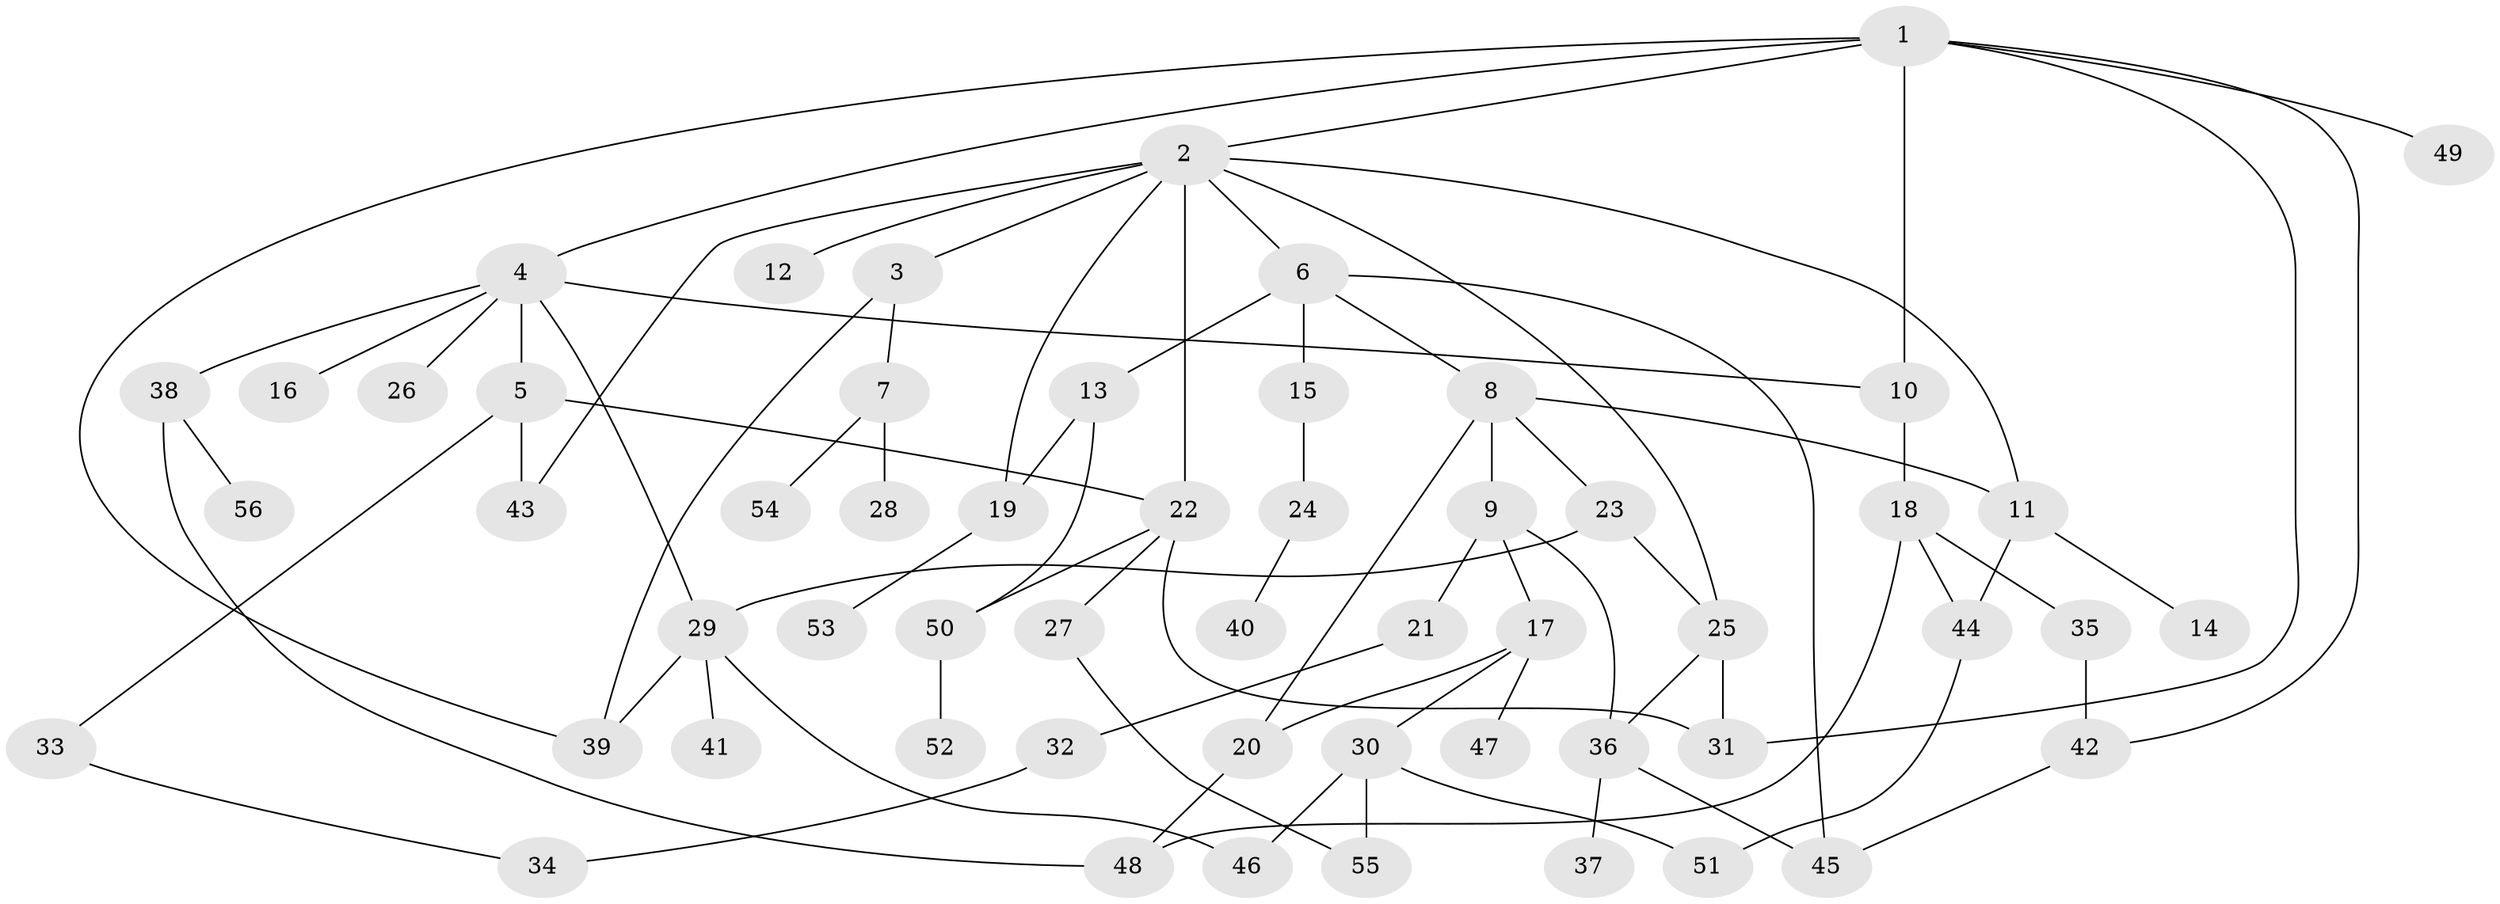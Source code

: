 // coarse degree distribution, {5: 0.175, 4: 0.1, 3: 0.175, 8: 0.025, 7: 0.025, 2: 0.175, 1: 0.275, 6: 0.05}
// Generated by graph-tools (version 1.1) at 2025/36/03/04/25 23:36:11]
// undirected, 56 vertices, 79 edges
graph export_dot {
  node [color=gray90,style=filled];
  1;
  2;
  3;
  4;
  5;
  6;
  7;
  8;
  9;
  10;
  11;
  12;
  13;
  14;
  15;
  16;
  17;
  18;
  19;
  20;
  21;
  22;
  23;
  24;
  25;
  26;
  27;
  28;
  29;
  30;
  31;
  32;
  33;
  34;
  35;
  36;
  37;
  38;
  39;
  40;
  41;
  42;
  43;
  44;
  45;
  46;
  47;
  48;
  49;
  50;
  51;
  52;
  53;
  54;
  55;
  56;
  1 -- 2;
  1 -- 4;
  1 -- 10;
  1 -- 42;
  1 -- 49;
  1 -- 39;
  1 -- 31;
  2 -- 3;
  2 -- 6;
  2 -- 12;
  2 -- 43;
  2 -- 19;
  2 -- 11;
  2 -- 22;
  2 -- 25;
  3 -- 7;
  3 -- 39;
  4 -- 5;
  4 -- 16;
  4 -- 26;
  4 -- 29;
  4 -- 38;
  4 -- 10;
  5 -- 22;
  5 -- 33;
  5 -- 43;
  6 -- 8;
  6 -- 13;
  6 -- 15;
  6 -- 45;
  7 -- 28;
  7 -- 54;
  8 -- 9;
  8 -- 11;
  8 -- 20;
  8 -- 23;
  9 -- 17;
  9 -- 21;
  9 -- 36;
  10 -- 18;
  11 -- 14;
  11 -- 44;
  13 -- 19;
  13 -- 50;
  15 -- 24;
  17 -- 30;
  17 -- 47;
  17 -- 20;
  18 -- 35;
  18 -- 44;
  18 -- 48;
  19 -- 53;
  20 -- 48;
  21 -- 32;
  22 -- 27;
  22 -- 31;
  22 -- 50;
  23 -- 25;
  23 -- 29;
  24 -- 40;
  25 -- 31;
  25 -- 36;
  27 -- 55;
  29 -- 39;
  29 -- 41;
  29 -- 46;
  30 -- 51;
  30 -- 46;
  30 -- 55;
  32 -- 34;
  33 -- 34;
  35 -- 42;
  36 -- 37;
  36 -- 45;
  38 -- 56;
  38 -- 48;
  42 -- 45;
  44 -- 51;
  50 -- 52;
}
